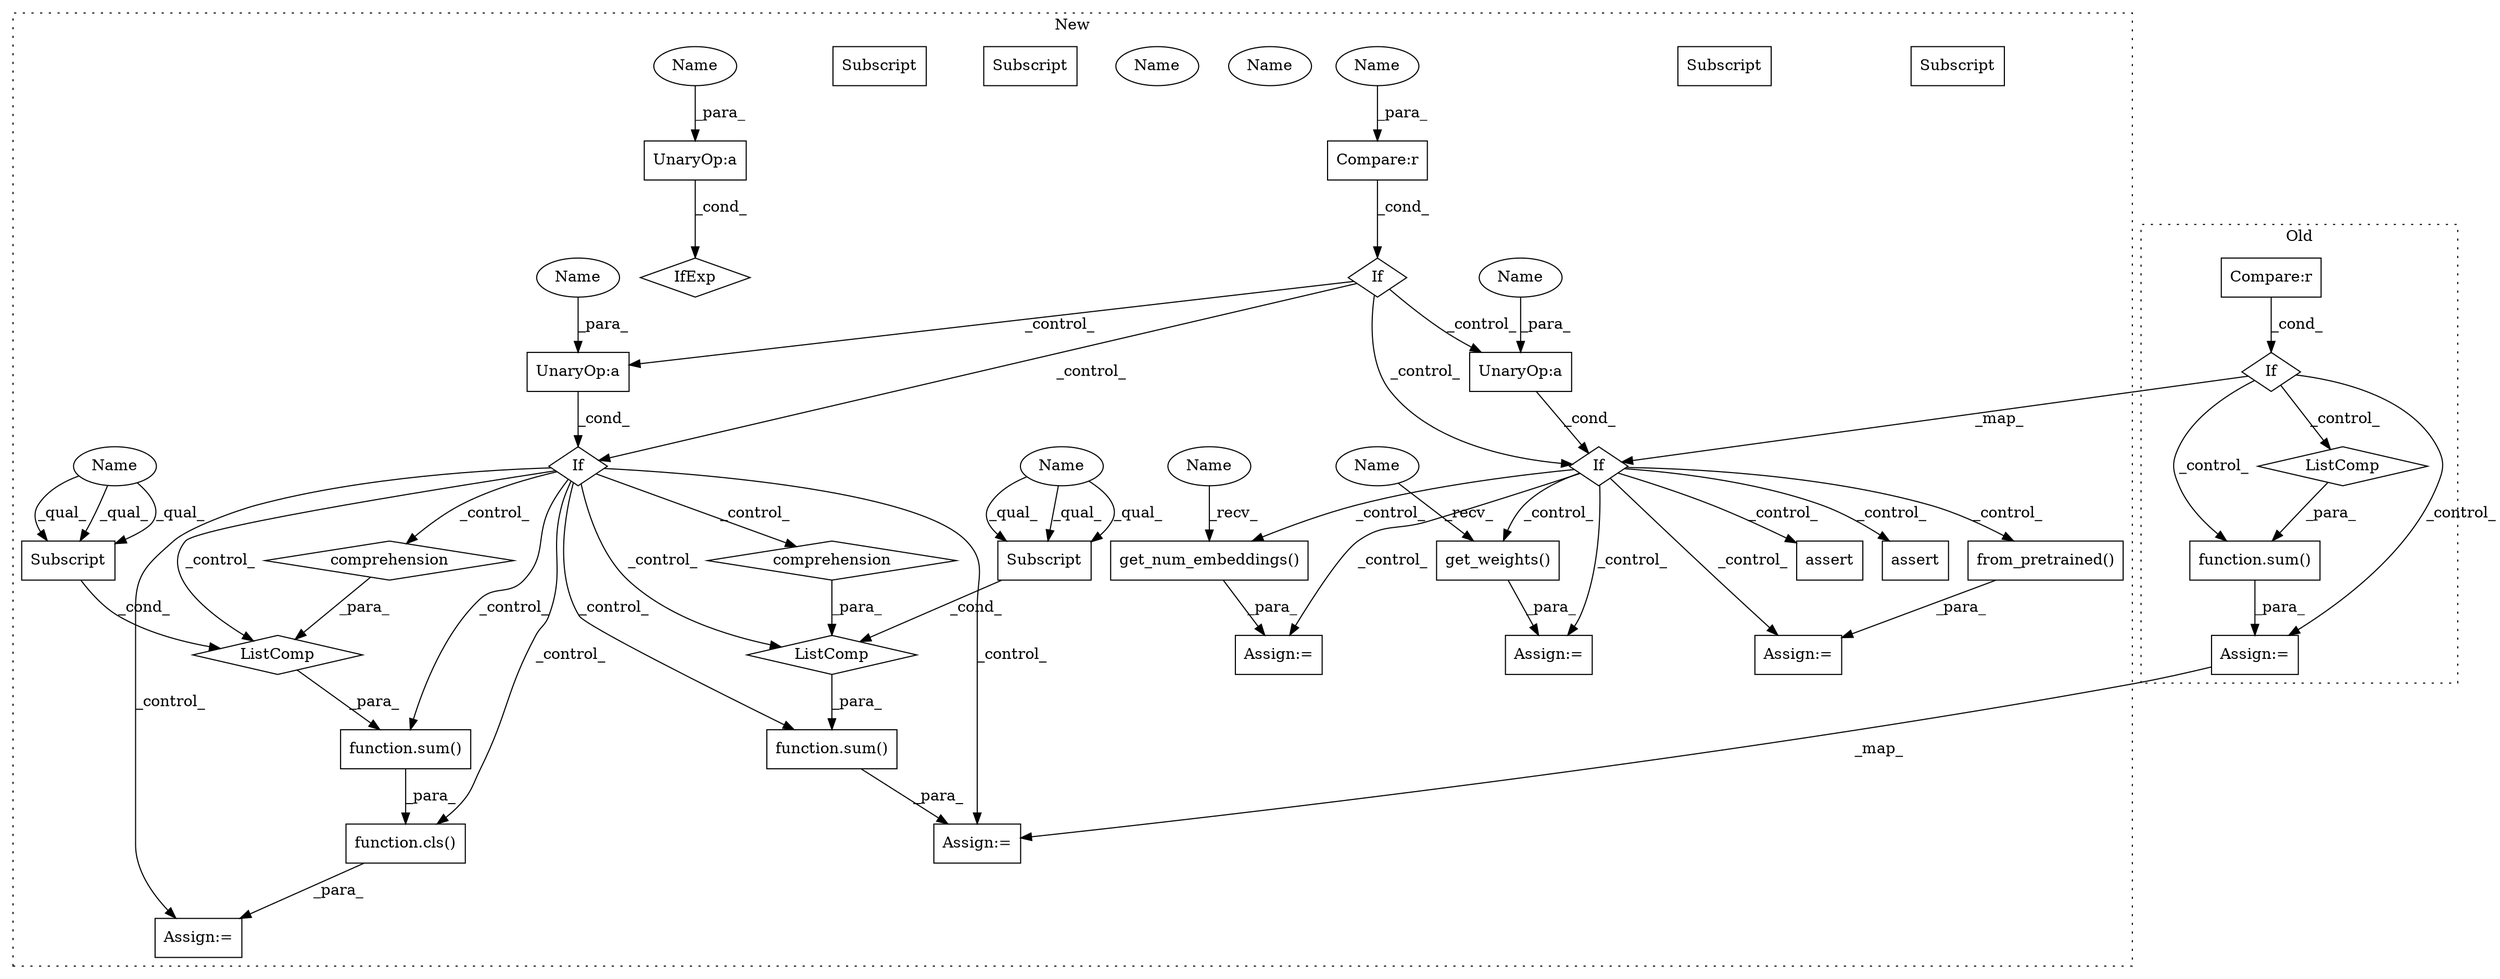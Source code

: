 digraph G {
subgraph cluster0 {
1 [label="function.sum()" a="75" s="11746,11790" l="4,1" shape="box"];
13 [label="If" a="96" s="10296,10320" l="3,14" shape="diamond"];
15 [label="Compare:r" a="40" s="10299" l="21" shape="box"];
22 [label="ListComp" a="106" s="11750" l="40" shape="diamond"];
31 [label="Assign:=" a="68" s="11688" l="3" shape="box"];
label = "Old";
style="dotted";
}
subgraph cluster1 {
2 [label="If" a="96" s="16916,16945" l="3,14" shape="diamond"];
3 [label="UnaryOp:a" a="61" s="19395" l="13" shape="box"];
4 [label="Compare:r" a="40" s="16919" l="26" shape="box"];
5 [label="Assign:=" a="68" s="18495" l="3" shape="box"];
6 [label="Assign:=" a="68" s="19192" l="3" shape="box"];
7 [label="Assign:=" a="68" s="18422" l="3" shape="box"];
8 [label="function.sum()" a="75" s="19443,19487" l="4,1" shape="box"];
9 [label="If" a="96" s="19392,19408" l="3,18" shape="diamond"];
10 [label="get_num_embeddings()" a="75" s="18498" l="35" shape="box"];
11 [label="UnaryOp:a" a="61" s="17052" l="13" shape="box"];
12 [label="function.cls()" a="75" s="19801,20060" l="4,47" shape="box"];
14 [label="If" a="96" s="17049,17065" l="3,18" shape="diamond"];
16 [label="get_weights()" a="75" s="18425" l="39" shape="box"];
17 [label="assert" a="65" s="18550" l="7" shape="box"];
18 [label="UnaryOp:a" a="61" s="16873" l="13" shape="box"];
19 [label="IfExp" a="51" s="16869,16886" l="4,6" shape="diamond"];
20 [label="assert" a="65" s="18813" l="7" shape="box"];
21 [label="from_pretrained()" a="75" s="19195" l="170" shape="box"];
23 [label="ListComp" a="106" s="19809" l="40" shape="diamond"];
24 [label="Subscript" a="63" s="19448,0" l="18,0" shape="box"];
25 [label="Subscript" a="63" s="19810,0" l="18,0" shape="box"];
26 [label="ListComp" a="106" s="19447" l="40" shape="diamond"];
27 [label="comprehension" a="45" s="19467" l="3" shape="diamond"];
28 [label="Assign:=" a="68" s="19798" l="3" shape="box"];
29 [label="comprehension" a="45" s="19829" l="3" shape="diamond"];
30 [label="Assign:=" a="68" s="19436" l="3" shape="box"];
32 [label="function.sum()" a="75" s="19805,19849" l="4,1" shape="box"];
33 [label="Name" a="87" s="17056" l="9" shape="ellipse"];
34 [label="Name" a="87" s="19399" l="9" shape="ellipse"];
35 [label="Name" a="87" s="16877" l="9" shape="ellipse"];
36 [label="Name" a="87" s="19810" l="15" shape="ellipse"];
37 [label="Name" a="87" s="19448" l="15" shape="ellipse"];
38 [label="Subscript" a="63" s="19448,0" l="18,0" shape="box"];
39 [label="Subscript" a="63" s="19810,0" l="18,0" shape="box"];
40 [label="Name" a="87" s="18498" l="14" shape="ellipse"];
41 [label="Name" a="87" s="16919" l="14" shape="ellipse"];
42 [label="Name" a="87" s="18425" l="14" shape="ellipse"];
43 [label="Name" a="87" s="19448" l="15" shape="ellipse"];
44 [label="Subscript" a="63" s="19810,0" l="18,0" shape="box"];
45 [label="Name" a="87" s="19810" l="15" shape="ellipse"];
46 [label="Subscript" a="63" s="19448,0" l="18,0" shape="box"];
label = "New";
style="dotted";
}
1 -> 31 [label="_para_"];
2 -> 14 [label="_control_"];
2 -> 11 [label="_control_"];
2 -> 3 [label="_control_"];
2 -> 9 [label="_control_"];
3 -> 9 [label="_cond_"];
4 -> 2 [label="_cond_"];
8 -> 30 [label="_para_"];
9 -> 27 [label="_control_"];
9 -> 8 [label="_control_"];
9 -> 28 [label="_control_"];
9 -> 26 [label="_control_"];
9 -> 32 [label="_control_"];
9 -> 30 [label="_control_"];
9 -> 23 [label="_control_"];
9 -> 12 [label="_control_"];
9 -> 29 [label="_control_"];
10 -> 5 [label="_para_"];
11 -> 14 [label="_cond_"];
12 -> 28 [label="_para_"];
13 -> 31 [label="_control_"];
13 -> 1 [label="_control_"];
13 -> 14 [label="_map_"];
13 -> 22 [label="_control_"];
14 -> 6 [label="_control_"];
14 -> 5 [label="_control_"];
14 -> 21 [label="_control_"];
14 -> 10 [label="_control_"];
14 -> 20 [label="_control_"];
14 -> 17 [label="_control_"];
14 -> 7 [label="_control_"];
14 -> 16 [label="_control_"];
15 -> 13 [label="_cond_"];
16 -> 7 [label="_para_"];
18 -> 19 [label="_cond_"];
21 -> 6 [label="_para_"];
22 -> 1 [label="_para_"];
23 -> 32 [label="_para_"];
26 -> 8 [label="_para_"];
27 -> 26 [label="_para_"];
29 -> 23 [label="_para_"];
31 -> 30 [label="_map_"];
32 -> 12 [label="_para_"];
33 -> 11 [label="_para_"];
34 -> 3 [label="_para_"];
35 -> 18 [label="_para_"];
40 -> 10 [label="_recv_"];
41 -> 4 [label="_para_"];
42 -> 16 [label="_recv_"];
43 -> 46 [label="_qual_"];
43 -> 46 [label="_qual_"];
43 -> 46 [label="_qual_"];
44 -> 23 [label="_cond_"];
45 -> 44 [label="_qual_"];
45 -> 44 [label="_qual_"];
45 -> 44 [label="_qual_"];
46 -> 26 [label="_cond_"];
}